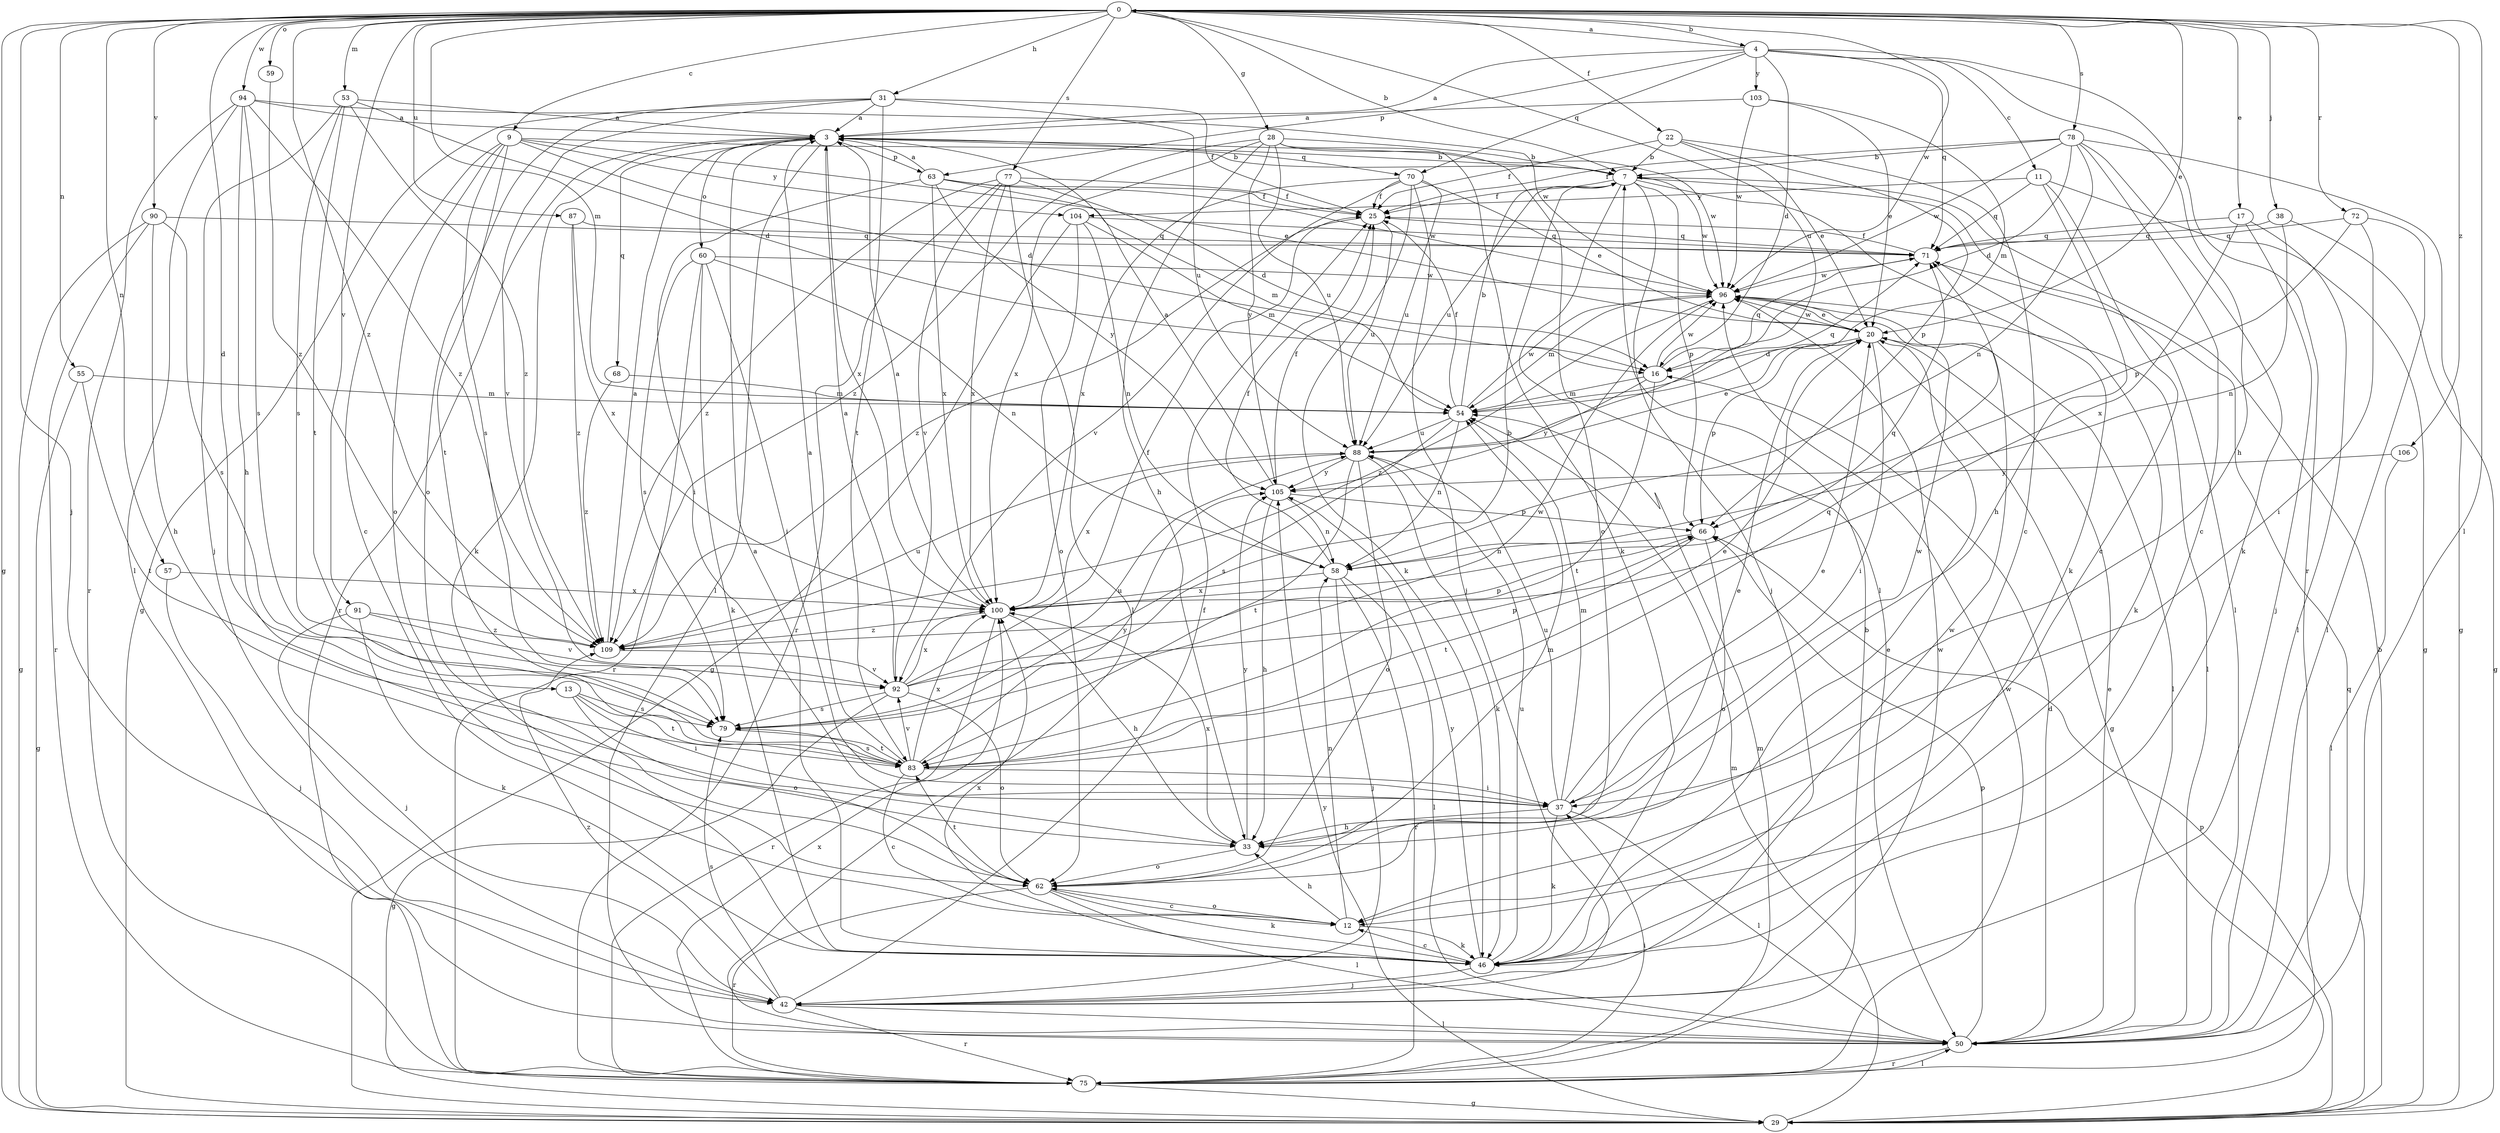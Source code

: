 strict digraph  {
0;
3;
4;
7;
9;
11;
12;
13;
16;
17;
20;
22;
25;
28;
29;
31;
33;
37;
38;
42;
46;
50;
53;
54;
55;
57;
58;
59;
60;
62;
63;
66;
68;
70;
71;
72;
75;
77;
78;
79;
83;
87;
88;
90;
91;
92;
94;
96;
100;
103;
104;
105;
106;
109;
0 -> 4  [label=b];
0 -> 7  [label=b];
0 -> 9  [label=c];
0 -> 13  [label=d];
0 -> 17  [label=e];
0 -> 20  [label=e];
0 -> 22  [label=f];
0 -> 28  [label=g];
0 -> 29  [label=g];
0 -> 31  [label=h];
0 -> 38  [label=j];
0 -> 42  [label=j];
0 -> 50  [label=l];
0 -> 53  [label=m];
0 -> 54  [label=m];
0 -> 55  [label=n];
0 -> 57  [label=n];
0 -> 59  [label=o];
0 -> 72  [label=r];
0 -> 77  [label=s];
0 -> 78  [label=s];
0 -> 87  [label=u];
0 -> 88  [label=u];
0 -> 90  [label=v];
0 -> 91  [label=v];
0 -> 94  [label=w];
0 -> 96  [label=w];
0 -> 106  [label=z];
0 -> 109  [label=z];
3 -> 7  [label=b];
3 -> 46  [label=k];
3 -> 50  [label=l];
3 -> 60  [label=o];
3 -> 63  [label=p];
3 -> 68  [label=q];
3 -> 70  [label=q];
3 -> 75  [label=r];
3 -> 96  [label=w];
3 -> 100  [label=x];
4 -> 0  [label=a];
4 -> 3  [label=a];
4 -> 11  [label=c];
4 -> 16  [label=d];
4 -> 33  [label=h];
4 -> 63  [label=p];
4 -> 70  [label=q];
4 -> 71  [label=q];
4 -> 75  [label=r];
4 -> 103  [label=y];
7 -> 25  [label=f];
7 -> 42  [label=j];
7 -> 46  [label=k];
7 -> 50  [label=l];
7 -> 62  [label=o];
7 -> 66  [label=p];
7 -> 88  [label=u];
7 -> 96  [label=w];
9 -> 7  [label=b];
9 -> 12  [label=c];
9 -> 16  [label=d];
9 -> 20  [label=e];
9 -> 62  [label=o];
9 -> 79  [label=s];
9 -> 83  [label=t];
9 -> 104  [label=y];
11 -> 12  [label=c];
11 -> 29  [label=g];
11 -> 33  [label=h];
11 -> 71  [label=q];
11 -> 104  [label=y];
12 -> 33  [label=h];
12 -> 46  [label=k];
12 -> 58  [label=n];
12 -> 62  [label=o];
13 -> 37  [label=i];
13 -> 62  [label=o];
13 -> 79  [label=s];
13 -> 83  [label=t];
16 -> 54  [label=m];
16 -> 71  [label=q];
16 -> 83  [label=t];
16 -> 96  [label=w];
16 -> 105  [label=y];
17 -> 42  [label=j];
17 -> 50  [label=l];
17 -> 71  [label=q];
17 -> 100  [label=x];
20 -> 16  [label=d];
20 -> 29  [label=g];
20 -> 37  [label=i];
20 -> 50  [label=l];
20 -> 66  [label=p];
20 -> 96  [label=w];
22 -> 7  [label=b];
22 -> 12  [label=c];
22 -> 20  [label=e];
22 -> 25  [label=f];
22 -> 66  [label=p];
25 -> 71  [label=q];
25 -> 88  [label=u];
25 -> 109  [label=z];
28 -> 7  [label=b];
28 -> 33  [label=h];
28 -> 46  [label=k];
28 -> 50  [label=l];
28 -> 88  [label=u];
28 -> 100  [label=x];
28 -> 105  [label=y];
28 -> 109  [label=z];
29 -> 7  [label=b];
29 -> 54  [label=m];
29 -> 66  [label=p];
29 -> 71  [label=q];
29 -> 105  [label=y];
31 -> 3  [label=a];
31 -> 25  [label=f];
31 -> 29  [label=g];
31 -> 62  [label=o];
31 -> 83  [label=t];
31 -> 88  [label=u];
31 -> 92  [label=v];
33 -> 20  [label=e];
33 -> 62  [label=o];
33 -> 100  [label=x];
33 -> 105  [label=y];
37 -> 20  [label=e];
37 -> 33  [label=h];
37 -> 46  [label=k];
37 -> 50  [label=l];
37 -> 54  [label=m];
37 -> 88  [label=u];
37 -> 96  [label=w];
38 -> 29  [label=g];
38 -> 58  [label=n];
38 -> 71  [label=q];
42 -> 25  [label=f];
42 -> 50  [label=l];
42 -> 75  [label=r];
42 -> 79  [label=s];
42 -> 96  [label=w];
42 -> 109  [label=z];
46 -> 3  [label=a];
46 -> 12  [label=c];
46 -> 20  [label=e];
46 -> 42  [label=j];
46 -> 88  [label=u];
46 -> 96  [label=w];
46 -> 100  [label=x];
46 -> 105  [label=y];
50 -> 16  [label=d];
50 -> 20  [label=e];
50 -> 66  [label=p];
50 -> 75  [label=r];
53 -> 3  [label=a];
53 -> 16  [label=d];
53 -> 42  [label=j];
53 -> 79  [label=s];
53 -> 83  [label=t];
53 -> 109  [label=z];
54 -> 7  [label=b];
54 -> 25  [label=f];
54 -> 58  [label=n];
54 -> 71  [label=q];
54 -> 79  [label=s];
54 -> 88  [label=u];
54 -> 96  [label=w];
55 -> 29  [label=g];
55 -> 54  [label=m];
55 -> 83  [label=t];
57 -> 42  [label=j];
57 -> 100  [label=x];
58 -> 25  [label=f];
58 -> 42  [label=j];
58 -> 50  [label=l];
58 -> 75  [label=r];
58 -> 100  [label=x];
59 -> 109  [label=z];
60 -> 37  [label=i];
60 -> 46  [label=k];
60 -> 58  [label=n];
60 -> 75  [label=r];
60 -> 79  [label=s];
60 -> 96  [label=w];
62 -> 12  [label=c];
62 -> 46  [label=k];
62 -> 50  [label=l];
62 -> 54  [label=m];
62 -> 75  [label=r];
62 -> 83  [label=t];
63 -> 3  [label=a];
63 -> 25  [label=f];
63 -> 37  [label=i];
63 -> 54  [label=m];
63 -> 96  [label=w];
63 -> 100  [label=x];
63 -> 105  [label=y];
66 -> 58  [label=n];
66 -> 62  [label=o];
66 -> 83  [label=t];
68 -> 54  [label=m];
68 -> 109  [label=z];
70 -> 20  [label=e];
70 -> 25  [label=f];
70 -> 42  [label=j];
70 -> 46  [label=k];
70 -> 88  [label=u];
70 -> 92  [label=v];
70 -> 100  [label=x];
71 -> 25  [label=f];
71 -> 46  [label=k];
71 -> 96  [label=w];
72 -> 37  [label=i];
72 -> 50  [label=l];
72 -> 66  [label=p];
72 -> 71  [label=q];
75 -> 7  [label=b];
75 -> 29  [label=g];
75 -> 37  [label=i];
75 -> 50  [label=l];
75 -> 54  [label=m];
75 -> 96  [label=w];
75 -> 100  [label=x];
77 -> 16  [label=d];
77 -> 25  [label=f];
77 -> 50  [label=l];
77 -> 75  [label=r];
77 -> 92  [label=v];
77 -> 100  [label=x];
77 -> 109  [label=z];
78 -> 7  [label=b];
78 -> 12  [label=c];
78 -> 16  [label=d];
78 -> 25  [label=f];
78 -> 29  [label=g];
78 -> 46  [label=k];
78 -> 58  [label=n];
78 -> 96  [label=w];
79 -> 83  [label=t];
79 -> 88  [label=u];
79 -> 96  [label=w];
83 -> 3  [label=a];
83 -> 12  [label=c];
83 -> 20  [label=e];
83 -> 37  [label=i];
83 -> 71  [label=q];
83 -> 79  [label=s];
83 -> 92  [label=v];
83 -> 100  [label=x];
83 -> 105  [label=y];
87 -> 71  [label=q];
87 -> 100  [label=x];
87 -> 109  [label=z];
88 -> 20  [label=e];
88 -> 46  [label=k];
88 -> 62  [label=o];
88 -> 83  [label=t];
88 -> 100  [label=x];
88 -> 105  [label=y];
90 -> 29  [label=g];
90 -> 33  [label=h];
90 -> 71  [label=q];
90 -> 75  [label=r];
90 -> 79  [label=s];
91 -> 42  [label=j];
91 -> 46  [label=k];
91 -> 92  [label=v];
91 -> 109  [label=z];
92 -> 3  [label=a];
92 -> 7  [label=b];
92 -> 25  [label=f];
92 -> 29  [label=g];
92 -> 62  [label=o];
92 -> 66  [label=p];
92 -> 79  [label=s];
92 -> 100  [label=x];
94 -> 3  [label=a];
94 -> 33  [label=h];
94 -> 50  [label=l];
94 -> 75  [label=r];
94 -> 79  [label=s];
94 -> 96  [label=w];
94 -> 109  [label=z];
96 -> 20  [label=e];
96 -> 50  [label=l];
96 -> 54  [label=m];
96 -> 109  [label=z];
100 -> 3  [label=a];
100 -> 33  [label=h];
100 -> 71  [label=q];
100 -> 75  [label=r];
100 -> 109  [label=z];
103 -> 3  [label=a];
103 -> 20  [label=e];
103 -> 54  [label=m];
103 -> 96  [label=w];
104 -> 29  [label=g];
104 -> 54  [label=m];
104 -> 58  [label=n];
104 -> 62  [label=o];
104 -> 71  [label=q];
105 -> 3  [label=a];
105 -> 25  [label=f];
105 -> 33  [label=h];
105 -> 58  [label=n];
105 -> 66  [label=p];
106 -> 50  [label=l];
106 -> 105  [label=y];
109 -> 3  [label=a];
109 -> 66  [label=p];
109 -> 88  [label=u];
109 -> 92  [label=v];
}
